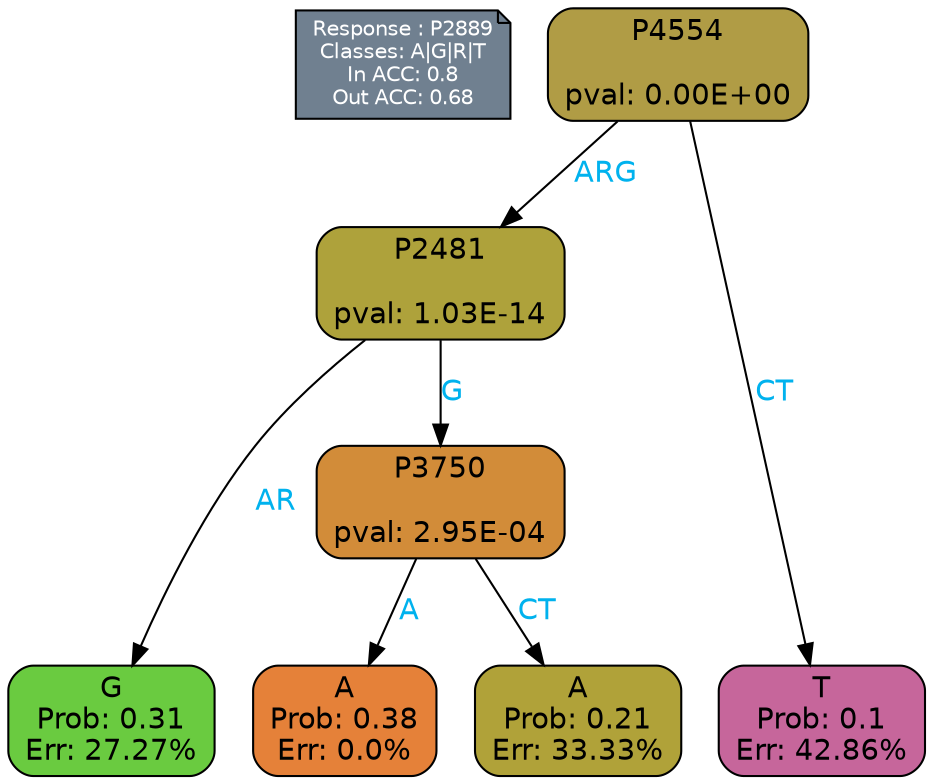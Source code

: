 digraph Tree {
node [shape=box, style="filled, rounded", color="black", fontname=helvetica] ;
graph [ranksep=equally, splines=polylines, bgcolor=transparent, dpi=600] ;
edge [fontname=helvetica] ;
LEGEND [label="Response : P2889
Classes: A|G|R|T
In ACC: 0.8
Out ACC: 0.68
",shape=note,align=left,style=filled,fillcolor="slategray",fontcolor="white",fontsize=10];1 [label="P4554

pval: 0.00E+00", fillcolor="#b09c45"] ;
2 [label="P2481

pval: 1.03E-14", fillcolor="#aea23b"] ;
3 [label="G
Prob: 0.31
Err: 27.27%", fillcolor="#6acb40"] ;
4 [label="P3750

pval: 2.95E-04", fillcolor="#d28c39"] ;
5 [label="A
Prob: 0.38
Err: 0.0%", fillcolor="#e58139"] ;
6 [label="A
Prob: 0.21
Err: 33.33%", fillcolor="#b0a239"] ;
7 [label="T
Prob: 0.1
Err: 42.86%", fillcolor="#c6669b"] ;
1 -> 2 [label="ARG",fontcolor=deepskyblue2] ;
1 -> 7 [label="CT",fontcolor=deepskyblue2] ;
2 -> 3 [label="AR",fontcolor=deepskyblue2] ;
2 -> 4 [label="G",fontcolor=deepskyblue2] ;
4 -> 5 [label="A",fontcolor=deepskyblue2] ;
4 -> 6 [label="CT",fontcolor=deepskyblue2] ;
{rank = same; 3;5;6;7;}{rank = same; LEGEND;1;}}